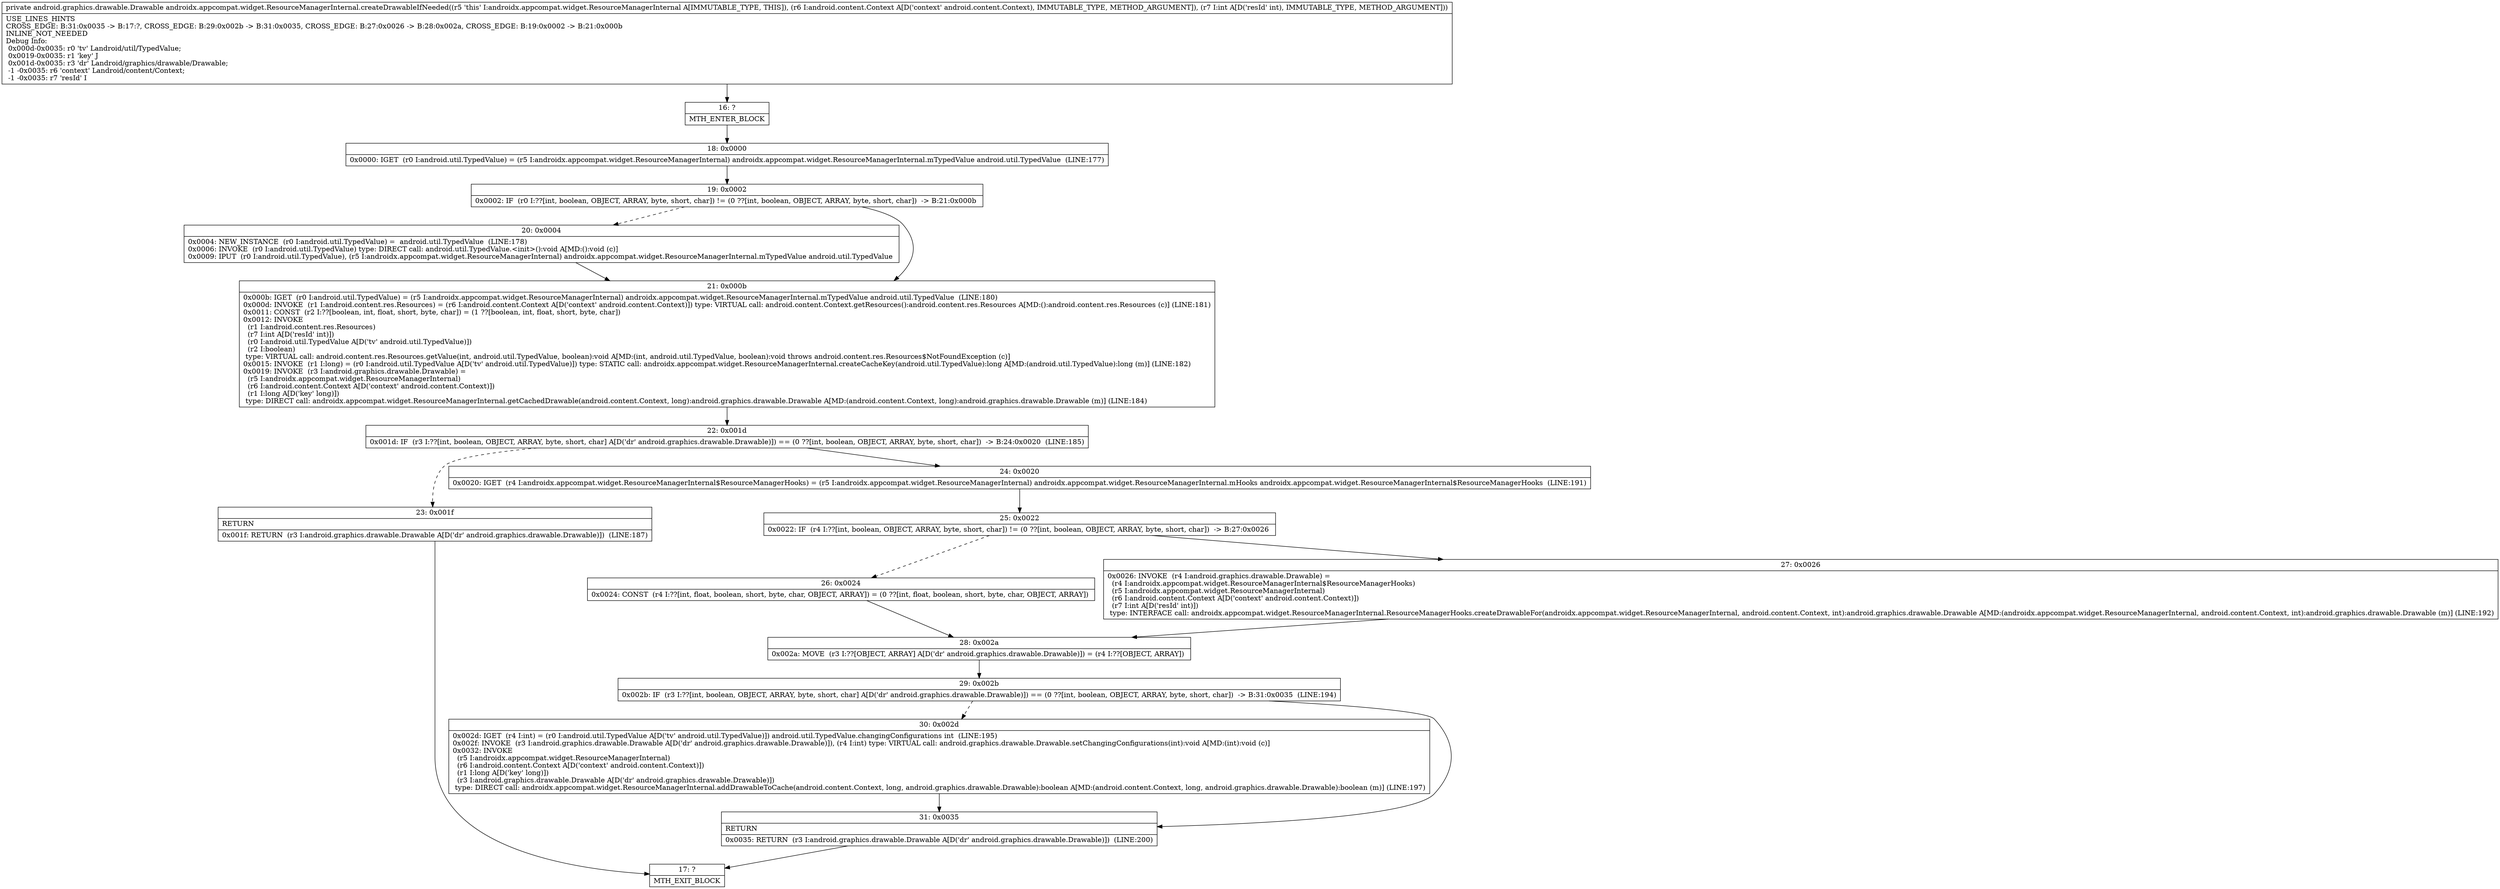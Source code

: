 digraph "CFG forandroidx.appcompat.widget.ResourceManagerInternal.createDrawableIfNeeded(Landroid\/content\/Context;I)Landroid\/graphics\/drawable\/Drawable;" {
Node_16 [shape=record,label="{16\:\ ?|MTH_ENTER_BLOCK\l}"];
Node_18 [shape=record,label="{18\:\ 0x0000|0x0000: IGET  (r0 I:android.util.TypedValue) = (r5 I:androidx.appcompat.widget.ResourceManagerInternal) androidx.appcompat.widget.ResourceManagerInternal.mTypedValue android.util.TypedValue  (LINE:177)\l}"];
Node_19 [shape=record,label="{19\:\ 0x0002|0x0002: IF  (r0 I:??[int, boolean, OBJECT, ARRAY, byte, short, char]) != (0 ??[int, boolean, OBJECT, ARRAY, byte, short, char])  \-\> B:21:0x000b \l}"];
Node_20 [shape=record,label="{20\:\ 0x0004|0x0004: NEW_INSTANCE  (r0 I:android.util.TypedValue) =  android.util.TypedValue  (LINE:178)\l0x0006: INVOKE  (r0 I:android.util.TypedValue) type: DIRECT call: android.util.TypedValue.\<init\>():void A[MD:():void (c)]\l0x0009: IPUT  (r0 I:android.util.TypedValue), (r5 I:androidx.appcompat.widget.ResourceManagerInternal) androidx.appcompat.widget.ResourceManagerInternal.mTypedValue android.util.TypedValue \l}"];
Node_21 [shape=record,label="{21\:\ 0x000b|0x000b: IGET  (r0 I:android.util.TypedValue) = (r5 I:androidx.appcompat.widget.ResourceManagerInternal) androidx.appcompat.widget.ResourceManagerInternal.mTypedValue android.util.TypedValue  (LINE:180)\l0x000d: INVOKE  (r1 I:android.content.res.Resources) = (r6 I:android.content.Context A[D('context' android.content.Context)]) type: VIRTUAL call: android.content.Context.getResources():android.content.res.Resources A[MD:():android.content.res.Resources (c)] (LINE:181)\l0x0011: CONST  (r2 I:??[boolean, int, float, short, byte, char]) = (1 ??[boolean, int, float, short, byte, char]) \l0x0012: INVOKE  \l  (r1 I:android.content.res.Resources)\l  (r7 I:int A[D('resId' int)])\l  (r0 I:android.util.TypedValue A[D('tv' android.util.TypedValue)])\l  (r2 I:boolean)\l type: VIRTUAL call: android.content.res.Resources.getValue(int, android.util.TypedValue, boolean):void A[MD:(int, android.util.TypedValue, boolean):void throws android.content.res.Resources$NotFoundException (c)]\l0x0015: INVOKE  (r1 I:long) = (r0 I:android.util.TypedValue A[D('tv' android.util.TypedValue)]) type: STATIC call: androidx.appcompat.widget.ResourceManagerInternal.createCacheKey(android.util.TypedValue):long A[MD:(android.util.TypedValue):long (m)] (LINE:182)\l0x0019: INVOKE  (r3 I:android.graphics.drawable.Drawable) = \l  (r5 I:androidx.appcompat.widget.ResourceManagerInternal)\l  (r6 I:android.content.Context A[D('context' android.content.Context)])\l  (r1 I:long A[D('key' long)])\l type: DIRECT call: androidx.appcompat.widget.ResourceManagerInternal.getCachedDrawable(android.content.Context, long):android.graphics.drawable.Drawable A[MD:(android.content.Context, long):android.graphics.drawable.Drawable (m)] (LINE:184)\l}"];
Node_22 [shape=record,label="{22\:\ 0x001d|0x001d: IF  (r3 I:??[int, boolean, OBJECT, ARRAY, byte, short, char] A[D('dr' android.graphics.drawable.Drawable)]) == (0 ??[int, boolean, OBJECT, ARRAY, byte, short, char])  \-\> B:24:0x0020  (LINE:185)\l}"];
Node_23 [shape=record,label="{23\:\ 0x001f|RETURN\l|0x001f: RETURN  (r3 I:android.graphics.drawable.Drawable A[D('dr' android.graphics.drawable.Drawable)])  (LINE:187)\l}"];
Node_17 [shape=record,label="{17\:\ ?|MTH_EXIT_BLOCK\l}"];
Node_24 [shape=record,label="{24\:\ 0x0020|0x0020: IGET  (r4 I:androidx.appcompat.widget.ResourceManagerInternal$ResourceManagerHooks) = (r5 I:androidx.appcompat.widget.ResourceManagerInternal) androidx.appcompat.widget.ResourceManagerInternal.mHooks androidx.appcompat.widget.ResourceManagerInternal$ResourceManagerHooks  (LINE:191)\l}"];
Node_25 [shape=record,label="{25\:\ 0x0022|0x0022: IF  (r4 I:??[int, boolean, OBJECT, ARRAY, byte, short, char]) != (0 ??[int, boolean, OBJECT, ARRAY, byte, short, char])  \-\> B:27:0x0026 \l}"];
Node_26 [shape=record,label="{26\:\ 0x0024|0x0024: CONST  (r4 I:??[int, float, boolean, short, byte, char, OBJECT, ARRAY]) = (0 ??[int, float, boolean, short, byte, char, OBJECT, ARRAY]) \l}"];
Node_28 [shape=record,label="{28\:\ 0x002a|0x002a: MOVE  (r3 I:??[OBJECT, ARRAY] A[D('dr' android.graphics.drawable.Drawable)]) = (r4 I:??[OBJECT, ARRAY]) \l}"];
Node_29 [shape=record,label="{29\:\ 0x002b|0x002b: IF  (r3 I:??[int, boolean, OBJECT, ARRAY, byte, short, char] A[D('dr' android.graphics.drawable.Drawable)]) == (0 ??[int, boolean, OBJECT, ARRAY, byte, short, char])  \-\> B:31:0x0035  (LINE:194)\l}"];
Node_30 [shape=record,label="{30\:\ 0x002d|0x002d: IGET  (r4 I:int) = (r0 I:android.util.TypedValue A[D('tv' android.util.TypedValue)]) android.util.TypedValue.changingConfigurations int  (LINE:195)\l0x002f: INVOKE  (r3 I:android.graphics.drawable.Drawable A[D('dr' android.graphics.drawable.Drawable)]), (r4 I:int) type: VIRTUAL call: android.graphics.drawable.Drawable.setChangingConfigurations(int):void A[MD:(int):void (c)]\l0x0032: INVOKE  \l  (r5 I:androidx.appcompat.widget.ResourceManagerInternal)\l  (r6 I:android.content.Context A[D('context' android.content.Context)])\l  (r1 I:long A[D('key' long)])\l  (r3 I:android.graphics.drawable.Drawable A[D('dr' android.graphics.drawable.Drawable)])\l type: DIRECT call: androidx.appcompat.widget.ResourceManagerInternal.addDrawableToCache(android.content.Context, long, android.graphics.drawable.Drawable):boolean A[MD:(android.content.Context, long, android.graphics.drawable.Drawable):boolean (m)] (LINE:197)\l}"];
Node_31 [shape=record,label="{31\:\ 0x0035|RETURN\l|0x0035: RETURN  (r3 I:android.graphics.drawable.Drawable A[D('dr' android.graphics.drawable.Drawable)])  (LINE:200)\l}"];
Node_27 [shape=record,label="{27\:\ 0x0026|0x0026: INVOKE  (r4 I:android.graphics.drawable.Drawable) = \l  (r4 I:androidx.appcompat.widget.ResourceManagerInternal$ResourceManagerHooks)\l  (r5 I:androidx.appcompat.widget.ResourceManagerInternal)\l  (r6 I:android.content.Context A[D('context' android.content.Context)])\l  (r7 I:int A[D('resId' int)])\l type: INTERFACE call: androidx.appcompat.widget.ResourceManagerInternal.ResourceManagerHooks.createDrawableFor(androidx.appcompat.widget.ResourceManagerInternal, android.content.Context, int):android.graphics.drawable.Drawable A[MD:(androidx.appcompat.widget.ResourceManagerInternal, android.content.Context, int):android.graphics.drawable.Drawable (m)] (LINE:192)\l}"];
MethodNode[shape=record,label="{private android.graphics.drawable.Drawable androidx.appcompat.widget.ResourceManagerInternal.createDrawableIfNeeded((r5 'this' I:androidx.appcompat.widget.ResourceManagerInternal A[IMMUTABLE_TYPE, THIS]), (r6 I:android.content.Context A[D('context' android.content.Context), IMMUTABLE_TYPE, METHOD_ARGUMENT]), (r7 I:int A[D('resId' int), IMMUTABLE_TYPE, METHOD_ARGUMENT]))  | USE_LINES_HINTS\lCROSS_EDGE: B:31:0x0035 \-\> B:17:?, CROSS_EDGE: B:29:0x002b \-\> B:31:0x0035, CROSS_EDGE: B:27:0x0026 \-\> B:28:0x002a, CROSS_EDGE: B:19:0x0002 \-\> B:21:0x000b\lINLINE_NOT_NEEDED\lDebug Info:\l  0x000d\-0x0035: r0 'tv' Landroid\/util\/TypedValue;\l  0x0019\-0x0035: r1 'key' J\l  0x001d\-0x0035: r3 'dr' Landroid\/graphics\/drawable\/Drawable;\l  \-1 \-0x0035: r6 'context' Landroid\/content\/Context;\l  \-1 \-0x0035: r7 'resId' I\l}"];
MethodNode -> Node_16;Node_16 -> Node_18;
Node_18 -> Node_19;
Node_19 -> Node_20[style=dashed];
Node_19 -> Node_21;
Node_20 -> Node_21;
Node_21 -> Node_22;
Node_22 -> Node_23[style=dashed];
Node_22 -> Node_24;
Node_23 -> Node_17;
Node_24 -> Node_25;
Node_25 -> Node_26[style=dashed];
Node_25 -> Node_27;
Node_26 -> Node_28;
Node_28 -> Node_29;
Node_29 -> Node_30[style=dashed];
Node_29 -> Node_31;
Node_30 -> Node_31;
Node_31 -> Node_17;
Node_27 -> Node_28;
}

